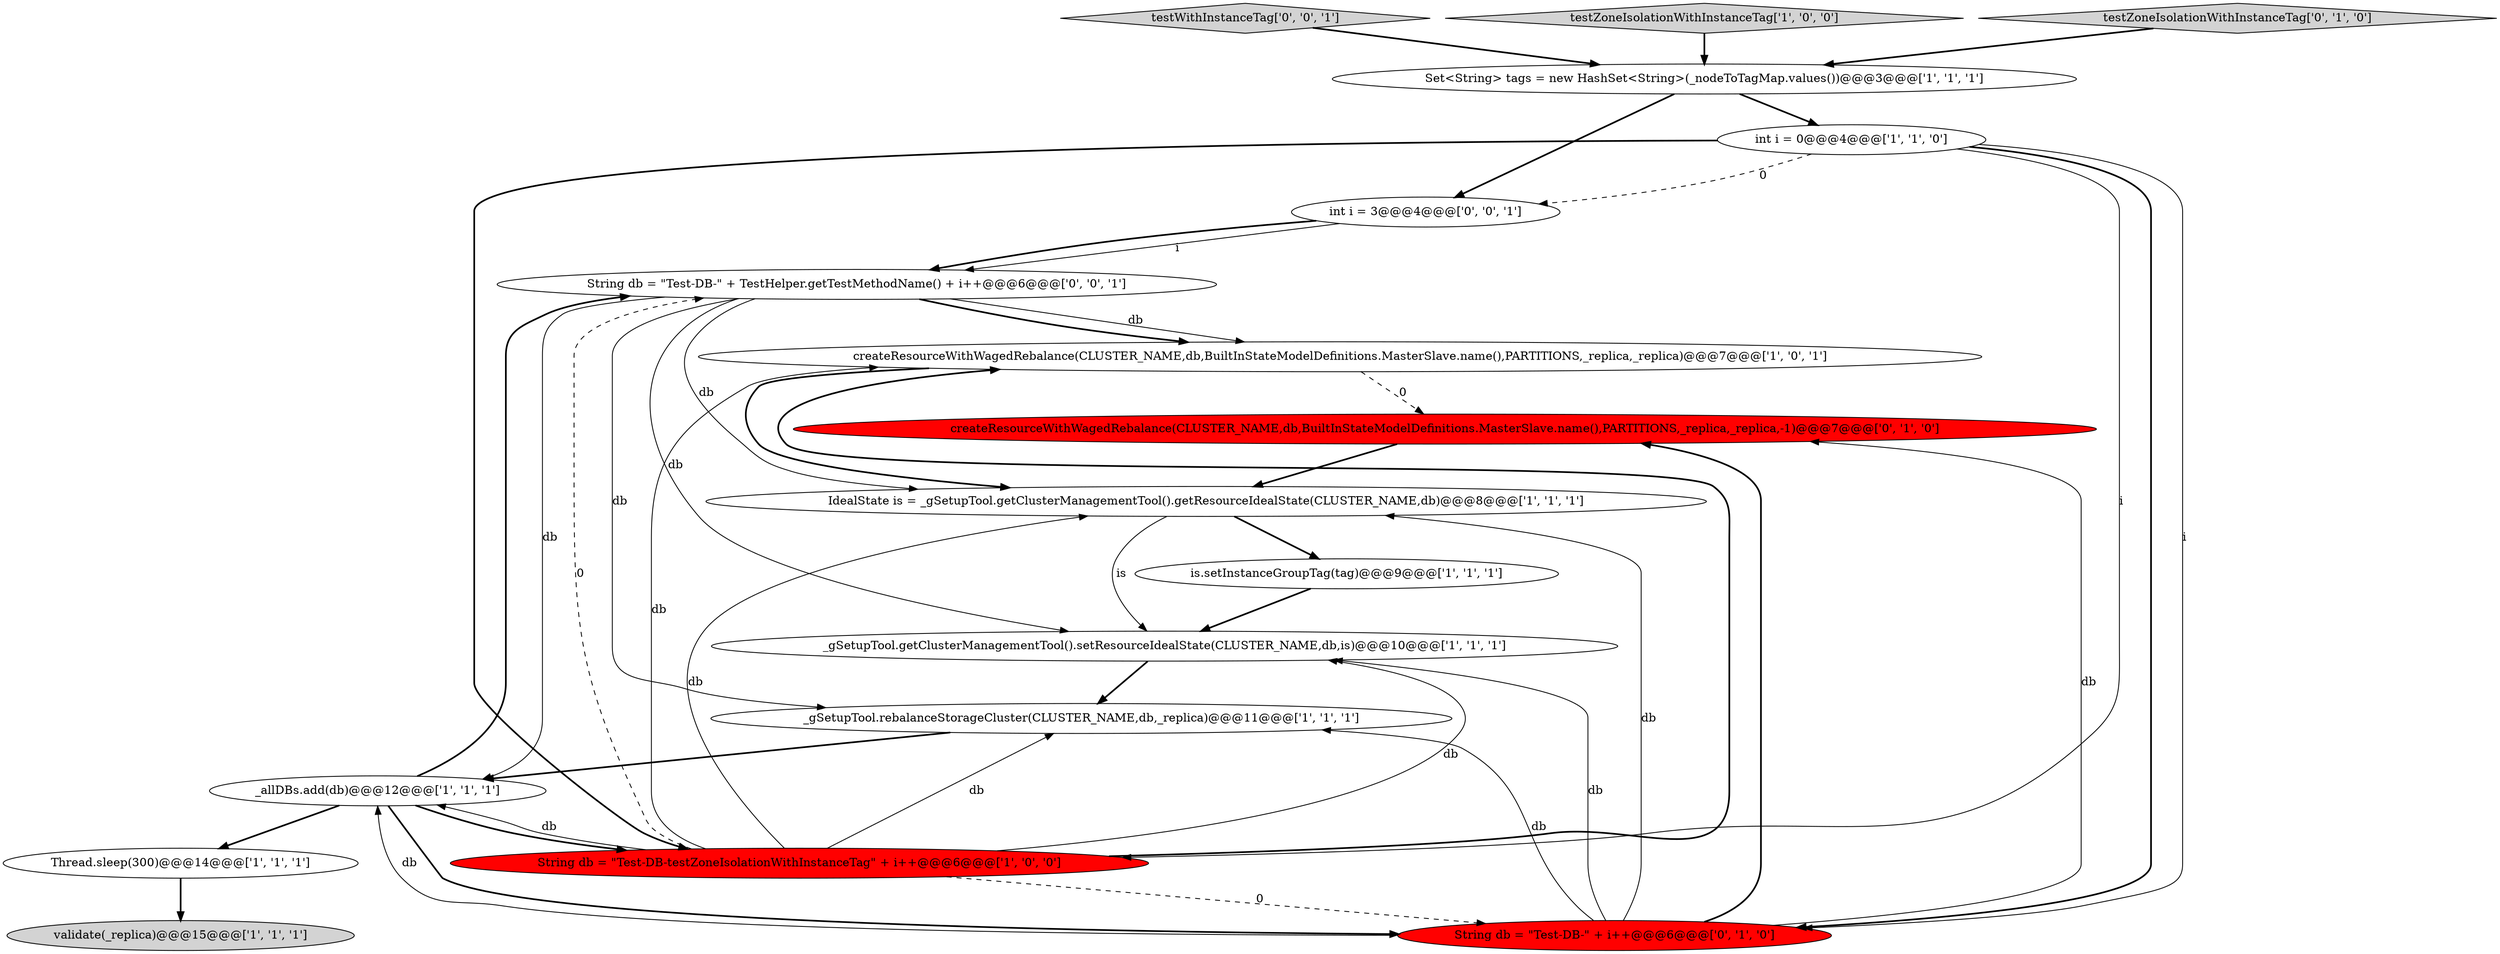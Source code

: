 digraph {
15 [style = filled, label = "testWithInstanceTag['0', '0', '1']", fillcolor = lightgray, shape = diamond image = "AAA0AAABBB3BBB"];
2 [style = filled, label = "createResourceWithWagedRebalance(CLUSTER_NAME,db,BuiltInStateModelDefinitions.MasterSlave.name(),PARTITIONS,_replica,_replica)@@@7@@@['1', '0', '1']", fillcolor = white, shape = ellipse image = "AAA0AAABBB1BBB"];
6 [style = filled, label = "testZoneIsolationWithInstanceTag['1', '0', '0']", fillcolor = lightgray, shape = diamond image = "AAA0AAABBB1BBB"];
3 [style = filled, label = "validate(_replica)@@@15@@@['1', '1', '1']", fillcolor = lightgray, shape = ellipse image = "AAA0AAABBB1BBB"];
8 [style = filled, label = "_allDBs.add(db)@@@12@@@['1', '1', '1']", fillcolor = white, shape = ellipse image = "AAA0AAABBB1BBB"];
1 [style = filled, label = "Set<String> tags = new HashSet<String>(_nodeToTagMap.values())@@@3@@@['1', '1', '1']", fillcolor = white, shape = ellipse image = "AAA0AAABBB1BBB"];
13 [style = filled, label = "createResourceWithWagedRebalance(CLUSTER_NAME,db,BuiltInStateModelDefinitions.MasterSlave.name(),PARTITIONS,_replica,_replica,-1)@@@7@@@['0', '1', '0']", fillcolor = red, shape = ellipse image = "AAA1AAABBB2BBB"];
12 [style = filled, label = "testZoneIsolationWithInstanceTag['0', '1', '0']", fillcolor = lightgray, shape = diamond image = "AAA0AAABBB2BBB"];
7 [style = filled, label = "is.setInstanceGroupTag(tag)@@@9@@@['1', '1', '1']", fillcolor = white, shape = ellipse image = "AAA0AAABBB1BBB"];
14 [style = filled, label = "String db = \"Test-DB-\" + i++@@@6@@@['0', '1', '0']", fillcolor = red, shape = ellipse image = "AAA1AAABBB2BBB"];
16 [style = filled, label = "int i = 3@@@4@@@['0', '0', '1']", fillcolor = white, shape = ellipse image = "AAA0AAABBB3BBB"];
5 [style = filled, label = "String db = \"Test-DB-testZoneIsolationWithInstanceTag\" + i++@@@6@@@['1', '0', '0']", fillcolor = red, shape = ellipse image = "AAA1AAABBB1BBB"];
10 [style = filled, label = "int i = 0@@@4@@@['1', '1', '0']", fillcolor = white, shape = ellipse image = "AAA0AAABBB1BBB"];
11 [style = filled, label = "IdealState is = _gSetupTool.getClusterManagementTool().getResourceIdealState(CLUSTER_NAME,db)@@@8@@@['1', '1', '1']", fillcolor = white, shape = ellipse image = "AAA0AAABBB1BBB"];
4 [style = filled, label = "Thread.sleep(300)@@@14@@@['1', '1', '1']", fillcolor = white, shape = ellipse image = "AAA0AAABBB1BBB"];
0 [style = filled, label = "_gSetupTool.getClusterManagementTool().setResourceIdealState(CLUSTER_NAME,db,is)@@@10@@@['1', '1', '1']", fillcolor = white, shape = ellipse image = "AAA0AAABBB1BBB"];
17 [style = filled, label = "String db = \"Test-DB-\" + TestHelper.getTestMethodName() + i++@@@6@@@['0', '0', '1']", fillcolor = white, shape = ellipse image = "AAA0AAABBB3BBB"];
9 [style = filled, label = "_gSetupTool.rebalanceStorageCluster(CLUSTER_NAME,db,_replica)@@@11@@@['1', '1', '1']", fillcolor = white, shape = ellipse image = "AAA0AAABBB1BBB"];
4->3 [style = bold, label=""];
0->9 [style = bold, label=""];
17->9 [style = solid, label="db"];
5->14 [style = dashed, label="0"];
10->5 [style = solid, label="i"];
16->17 [style = solid, label="i"];
10->14 [style = bold, label=""];
17->8 [style = solid, label="db"];
17->2 [style = solid, label="db"];
17->0 [style = solid, label="db"];
8->14 [style = bold, label=""];
7->0 [style = bold, label=""];
16->17 [style = bold, label=""];
9->8 [style = bold, label=""];
12->1 [style = bold, label=""];
5->11 [style = solid, label="db"];
13->11 [style = bold, label=""];
5->0 [style = solid, label="db"];
11->0 [style = solid, label="is"];
14->0 [style = solid, label="db"];
14->11 [style = solid, label="db"];
8->17 [style = bold, label=""];
5->9 [style = solid, label="db"];
6->1 [style = bold, label=""];
14->8 [style = solid, label="db"];
14->13 [style = solid, label="db"];
5->2 [style = bold, label=""];
10->5 [style = bold, label=""];
17->11 [style = solid, label="db"];
8->5 [style = bold, label=""];
17->2 [style = bold, label=""];
5->17 [style = dashed, label="0"];
1->16 [style = bold, label=""];
2->13 [style = dashed, label="0"];
14->9 [style = solid, label="db"];
5->8 [style = solid, label="db"];
10->16 [style = dashed, label="0"];
8->4 [style = bold, label=""];
14->13 [style = bold, label=""];
5->2 [style = solid, label="db"];
10->14 [style = solid, label="i"];
1->10 [style = bold, label=""];
2->11 [style = bold, label=""];
11->7 [style = bold, label=""];
15->1 [style = bold, label=""];
}
